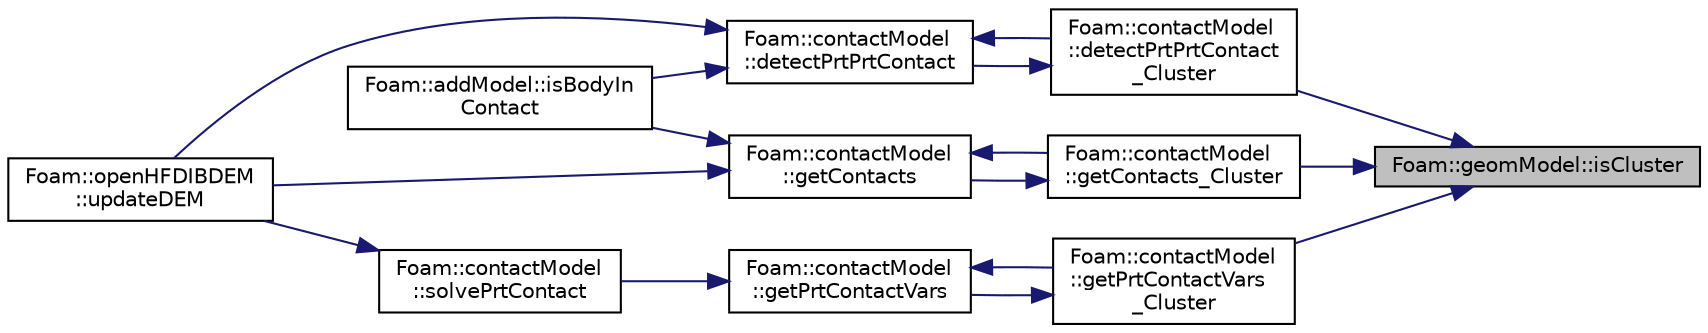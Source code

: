 digraph "Foam::geomModel::isCluster"
{
 // LATEX_PDF_SIZE
  edge [fontname="Helvetica",fontsize="10",labelfontname="Helvetica",labelfontsize="10"];
  node [fontname="Helvetica",fontsize="10",shape=record];
  rankdir="RL";
  Node1 [label="Foam::geomModel::isCluster",height=0.2,width=0.4,color="black", fillcolor="grey75", style="filled", fontcolor="black",tooltip=" "];
  Node1 -> Node2 [dir="back",color="midnightblue",fontsize="10",style="solid",fontname="Helvetica"];
  Node2 [label="Foam::contactModel\l::detectPrtPrtContact\l_Cluster",height=0.2,width=0.4,color="black", fillcolor="white", style="filled",URL="$namespaceFoam_1_1contactModel.html#a1b2131d5fb9f9d35447aea6599e8903d",tooltip=" "];
  Node2 -> Node3 [dir="back",color="midnightblue",fontsize="10",style="solid",fontname="Helvetica"];
  Node3 [label="Foam::contactModel\l::detectPrtPrtContact",height=0.2,width=0.4,color="black", fillcolor="white", style="filled",URL="$namespaceFoam_1_1contactModel.html#a103f91b983569f957d227c81e2c9ee7c",tooltip=" "];
  Node3 -> Node2 [dir="back",color="midnightblue",fontsize="10",style="solid",fontname="Helvetica"];
  Node3 -> Node4 [dir="back",color="midnightblue",fontsize="10",style="solid",fontname="Helvetica"];
  Node4 [label="Foam::addModel::isBodyIn\lContact",height=0.2,width=0.4,color="black", fillcolor="white", style="filled",URL="$classFoam_1_1addModel.html#a6ebc08e73279bee94a8e7a317c2d57be",tooltip=" "];
  Node3 -> Node5 [dir="back",color="midnightblue",fontsize="10",style="solid",fontname="Helvetica"];
  Node5 [label="Foam::openHFDIBDEM\l::updateDEM",height=0.2,width=0.4,color="black", fillcolor="white", style="filled",URL="$classFoam_1_1openHFDIBDEM.html#a631520a4cab61268624eada0bb3497f0",tooltip=" "];
  Node1 -> Node6 [dir="back",color="midnightblue",fontsize="10",style="solid",fontname="Helvetica"];
  Node6 [label="Foam::contactModel\l::getContacts_Cluster",height=0.2,width=0.4,color="black", fillcolor="white", style="filled",URL="$namespaceFoam_1_1contactModel.html#a7fb30fa7ddc76d1e49f88644e312c280",tooltip=" "];
  Node6 -> Node7 [dir="back",color="midnightblue",fontsize="10",style="solid",fontname="Helvetica"];
  Node7 [label="Foam::contactModel\l::getContacts",height=0.2,width=0.4,color="black", fillcolor="white", style="filled",URL="$namespaceFoam_1_1contactModel.html#a3baef36a0cef71bd28ad397754d07c36",tooltip=" "];
  Node7 -> Node6 [dir="back",color="midnightblue",fontsize="10",style="solid",fontname="Helvetica"];
  Node7 -> Node4 [dir="back",color="midnightblue",fontsize="10",style="solid",fontname="Helvetica"];
  Node7 -> Node5 [dir="back",color="midnightblue",fontsize="10",style="solid",fontname="Helvetica"];
  Node1 -> Node8 [dir="back",color="midnightblue",fontsize="10",style="solid",fontname="Helvetica"];
  Node8 [label="Foam::contactModel\l::getPrtContactVars\l_Cluster",height=0.2,width=0.4,color="black", fillcolor="white", style="filled",URL="$namespaceFoam_1_1contactModel.html#a4dc940ebf284cecacb1bf559c238e6af",tooltip=" "];
  Node8 -> Node9 [dir="back",color="midnightblue",fontsize="10",style="solid",fontname="Helvetica"];
  Node9 [label="Foam::contactModel\l::getPrtContactVars",height=0.2,width=0.4,color="black", fillcolor="white", style="filled",URL="$namespaceFoam_1_1contactModel.html#a41d20b48eda69585f2d02a2ff97685c2",tooltip=" "];
  Node9 -> Node8 [dir="back",color="midnightblue",fontsize="10",style="solid",fontname="Helvetica"];
  Node9 -> Node10 [dir="back",color="midnightblue",fontsize="10",style="solid",fontname="Helvetica"];
  Node10 [label="Foam::contactModel\l::solvePrtContact",height=0.2,width=0.4,color="black", fillcolor="white", style="filled",URL="$namespaceFoam_1_1contactModel.html#a1015511181f3011430c3a9acf645df75",tooltip=" "];
  Node10 -> Node5 [dir="back",color="midnightblue",fontsize="10",style="solid",fontname="Helvetica"];
}
